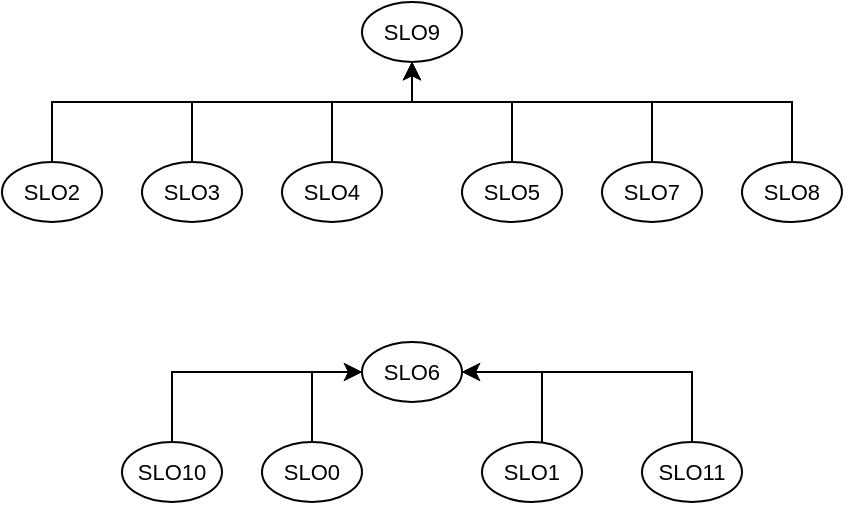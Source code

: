 <mxfile version="20.0.1" type="device"><diagram id="r6qfFF_rCrhe6PNzghib" name="Page-1"><mxGraphModel dx="1038" dy="585" grid="1" gridSize="10" guides="1" tooltips="1" connect="1" arrows="1" fold="1" page="1" pageScale="1" pageWidth="827" pageHeight="1169" math="0" shadow="0"><root><mxCell id="0"/><mxCell id="1" parent="0"/><mxCell id="llllKo7BL9emjaq9Igou-2" style="edgeStyle=orthogonalEdgeStyle;rounded=0;orthogonalLoop=1;jettySize=auto;html=1;entryX=0;entryY=0.5;entryDx=0;entryDy=0;" parent="1" source="54xX9J-gALCuXyJ5c4_C-14" target="54xX9J-gALCuXyJ5c4_C-36" edge="1"><mxGeometry relative="1" as="geometry"/></mxCell><mxCell id="54xX9J-gALCuXyJ5c4_C-14" value="SLO0" style="ellipse;whiteSpace=wrap;html=1;fontSize=11;" parent="1" vertex="1"><mxGeometry x="270" y="580" width="50" height="30" as="geometry"/></mxCell><mxCell id="llllKo7BL9emjaq9Igou-3" style="edgeStyle=orthogonalEdgeStyle;rounded=0;orthogonalLoop=1;jettySize=auto;html=1;entryX=1;entryY=0.5;entryDx=0;entryDy=0;" parent="1" source="54xX9J-gALCuXyJ5c4_C-17" target="54xX9J-gALCuXyJ5c4_C-36" edge="1"><mxGeometry relative="1" as="geometry"><Array as="points"><mxPoint x="410" y="545"/></Array></mxGeometry></mxCell><mxCell id="54xX9J-gALCuXyJ5c4_C-17" value="SLO1" style="ellipse;whiteSpace=wrap;html=1;fontSize=11;" parent="1" vertex="1"><mxGeometry x="380" y="580" width="50" height="30" as="geometry"/></mxCell><mxCell id="54xX9J-gALCuXyJ5c4_C-36" value="SLO6" style="ellipse;whiteSpace=wrap;html=1;fontSize=11;" parent="1" vertex="1"><mxGeometry x="320" y="530" width="50" height="30" as="geometry"/></mxCell><mxCell id="llllKo7BL9emjaq9Igou-4" style="edgeStyle=orthogonalEdgeStyle;rounded=0;orthogonalLoop=1;jettySize=auto;html=1;entryX=0.5;entryY=1;entryDx=0;entryDy=0;" parent="1" source="54xX9J-gALCuXyJ5c4_C-47" target="54xX9J-gALCuXyJ5c4_C-60" edge="1"><mxGeometry relative="1" as="geometry"><Array as="points"><mxPoint x="165" y="410"/><mxPoint x="345" y="410"/></Array></mxGeometry></mxCell><mxCell id="54xX9J-gALCuXyJ5c4_C-47" value="SLO2" style="ellipse;whiteSpace=wrap;html=1;fontSize=11;" parent="1" vertex="1"><mxGeometry x="140" y="440" width="50" height="30" as="geometry"/></mxCell><mxCell id="llllKo7BL9emjaq9Igou-6" style="edgeStyle=orthogonalEdgeStyle;rounded=0;orthogonalLoop=1;jettySize=auto;html=1;entryX=0.5;entryY=1;entryDx=0;entryDy=0;" parent="1" source="54xX9J-gALCuXyJ5c4_C-49" target="54xX9J-gALCuXyJ5c4_C-60" edge="1"><mxGeometry relative="1" as="geometry"><Array as="points"><mxPoint x="305" y="410"/><mxPoint x="345" y="410"/></Array></mxGeometry></mxCell><mxCell id="54xX9J-gALCuXyJ5c4_C-49" value="SLO4" style="ellipse;whiteSpace=wrap;html=1;fontSize=11;" parent="1" vertex="1"><mxGeometry x="280" y="440" width="50" height="30" as="geometry"/></mxCell><mxCell id="llllKo7BL9emjaq9Igou-7" style="edgeStyle=orthogonalEdgeStyle;rounded=0;orthogonalLoop=1;jettySize=auto;html=1;entryX=0.5;entryY=1;entryDx=0;entryDy=0;" parent="1" source="54xX9J-gALCuXyJ5c4_C-51" target="54xX9J-gALCuXyJ5c4_C-60" edge="1"><mxGeometry relative="1" as="geometry"><Array as="points"><mxPoint x="395" y="410"/><mxPoint x="345" y="410"/></Array></mxGeometry></mxCell><mxCell id="54xX9J-gALCuXyJ5c4_C-51" value="SLO5" style="ellipse;whiteSpace=wrap;html=1;fontSize=11;" parent="1" vertex="1"><mxGeometry x="370" y="440" width="50" height="30" as="geometry"/></mxCell><mxCell id="llllKo7BL9emjaq9Igou-5" style="edgeStyle=orthogonalEdgeStyle;rounded=0;orthogonalLoop=1;jettySize=auto;html=1;" parent="1" source="54xX9J-gALCuXyJ5c4_C-53" target="54xX9J-gALCuXyJ5c4_C-60" edge="1"><mxGeometry relative="1" as="geometry"><Array as="points"><mxPoint x="235" y="410"/><mxPoint x="345" y="410"/></Array></mxGeometry></mxCell><mxCell id="54xX9J-gALCuXyJ5c4_C-53" value="SLO3" style="ellipse;whiteSpace=wrap;html=1;fontSize=11;" parent="1" vertex="1"><mxGeometry x="210" y="440" width="50" height="30" as="geometry"/></mxCell><mxCell id="54xX9J-gALCuXyJ5c4_C-55" value="SLO7" style="ellipse;whiteSpace=wrap;html=1;fontSize=11;" parent="1" vertex="1"><mxGeometry x="440" y="440" width="50" height="30" as="geometry"/></mxCell><mxCell id="54xX9J-gALCuXyJ5c4_C-57" value="SLO8" style="ellipse;whiteSpace=wrap;html=1;fontSize=11;" parent="1" vertex="1"><mxGeometry x="510" y="440" width="50" height="30" as="geometry"/></mxCell><mxCell id="54xX9J-gALCuXyJ5c4_C-60" value="SLO9" style="ellipse;whiteSpace=wrap;html=1;fontSize=11;" parent="1" vertex="1"><mxGeometry x="320" y="360" width="50" height="30" as="geometry"/></mxCell><mxCell id="llllKo7BL9emjaq9Igou-9" value="" style="endArrow=none;html=1;rounded=0;exitX=0.5;exitY=0;exitDx=0;exitDy=0;" parent="1" source="54xX9J-gALCuXyJ5c4_C-55" edge="1"><mxGeometry width="50" height="50" relative="1" as="geometry"><mxPoint x="420" y="400" as="sourcePoint"/><mxPoint x="360" y="410" as="targetPoint"/><Array as="points"><mxPoint x="465" y="410"/></Array></mxGeometry></mxCell><mxCell id="llllKo7BL9emjaq9Igou-10" value="" style="endArrow=none;html=1;rounded=0;exitX=0.5;exitY=0;exitDx=0;exitDy=0;" parent="1" edge="1"><mxGeometry width="50" height="50" relative="1" as="geometry"><mxPoint x="535" y="440" as="sourcePoint"/><mxPoint x="430" y="410" as="targetPoint"/><Array as="points"><mxPoint x="535" y="410"/></Array></mxGeometry></mxCell><mxCell id="PYkNTqshzw_HpZ98H88J-4" style="edgeStyle=orthogonalEdgeStyle;rounded=0;orthogonalLoop=1;jettySize=auto;html=1;entryX=0;entryY=0.5;entryDx=0;entryDy=0;" edge="1" parent="1" source="PYkNTqshzw_HpZ98H88J-1" target="54xX9J-gALCuXyJ5c4_C-36"><mxGeometry relative="1" as="geometry"><Array as="points"><mxPoint x="225" y="545"/></Array></mxGeometry></mxCell><mxCell id="PYkNTqshzw_HpZ98H88J-1" value="SLO10" style="ellipse;whiteSpace=wrap;html=1;fontSize=11;" vertex="1" parent="1"><mxGeometry x="200" y="580" width="50" height="30" as="geometry"/></mxCell><mxCell id="PYkNTqshzw_HpZ98H88J-3" style="edgeStyle=orthogonalEdgeStyle;rounded=0;orthogonalLoop=1;jettySize=auto;html=1;entryX=1;entryY=0.5;entryDx=0;entryDy=0;" edge="1" parent="1" source="PYkNTqshzw_HpZ98H88J-2" target="54xX9J-gALCuXyJ5c4_C-36"><mxGeometry relative="1" as="geometry"><Array as="points"><mxPoint x="485" y="545"/></Array></mxGeometry></mxCell><mxCell id="PYkNTqshzw_HpZ98H88J-2" value="SLO11" style="ellipse;whiteSpace=wrap;html=1;fontSize=11;" vertex="1" parent="1"><mxGeometry x="460" y="580" width="50" height="30" as="geometry"/></mxCell></root></mxGraphModel></diagram></mxfile>